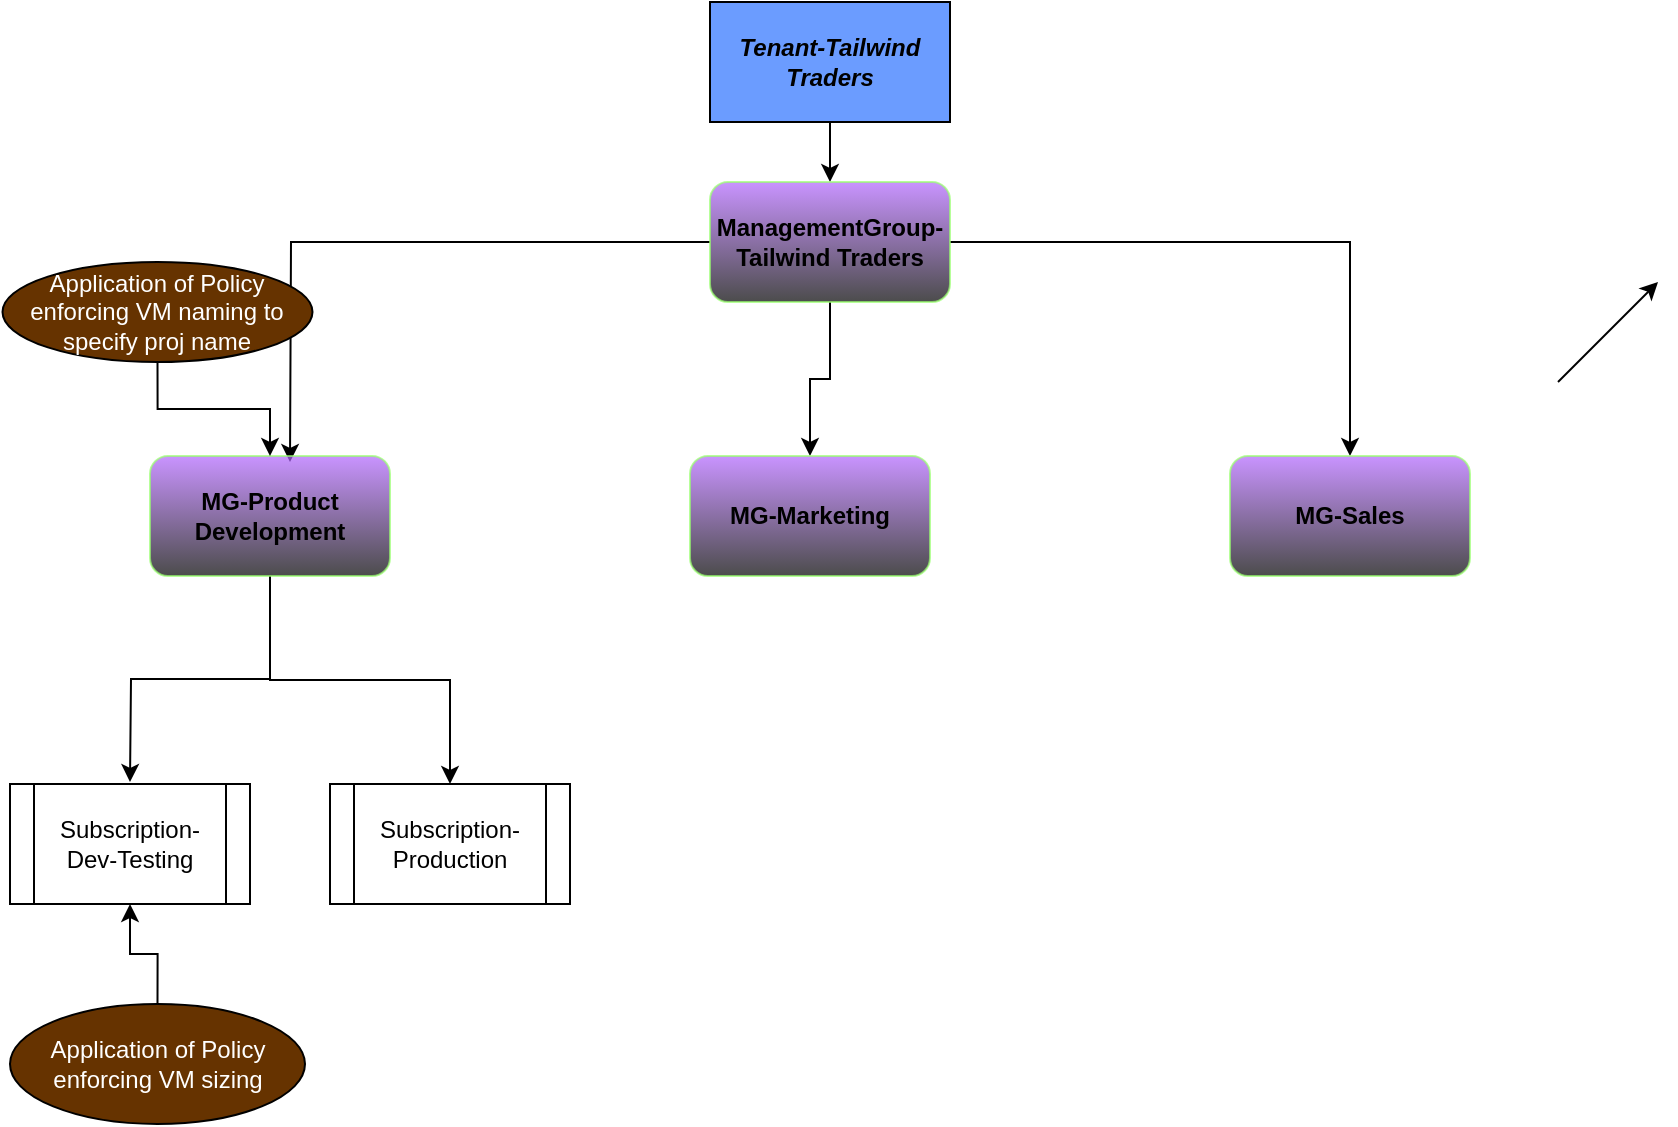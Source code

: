 <mxfile version="21.6.6" type="github">
  <diagram name="Page-1" id="SgKMpphEfs1q-WgxNBbC">
    <mxGraphModel dx="1002" dy="573" grid="1" gridSize="10" guides="1" tooltips="1" connect="1" arrows="1" fold="1" page="1" pageScale="1" pageWidth="850" pageHeight="1100" math="0" shadow="0">
      <root>
        <mxCell id="0" />
        <mxCell id="1" parent="0" />
        <mxCell id="hl2dnluvHD5HHpCaYDxJ-23" style="edgeStyle=orthogonalEdgeStyle;rounded=0;orthogonalLoop=1;jettySize=auto;html=1;exitX=0.5;exitY=1;exitDx=0;exitDy=0;entryX=0.5;entryY=0;entryDx=0;entryDy=0;" parent="1" source="hl2dnluvHD5HHpCaYDxJ-1" target="hl2dnluvHD5HHpCaYDxJ-2" edge="1">
          <mxGeometry relative="1" as="geometry" />
        </mxCell>
        <mxCell id="hl2dnluvHD5HHpCaYDxJ-1" value="Tenant-Tailwind Traders&lt;br&gt;" style="rounded=0;whiteSpace=wrap;html=1;fontStyle=3;fillColor=#6B9CFF;" parent="1" vertex="1">
          <mxGeometry x="360" y="40" width="120" height="60" as="geometry" />
        </mxCell>
        <mxCell id="hl2dnluvHD5HHpCaYDxJ-16" style="edgeStyle=orthogonalEdgeStyle;rounded=0;orthogonalLoop=1;jettySize=auto;html=1;exitX=0.5;exitY=1;exitDx=0;exitDy=0;" parent="1" source="hl2dnluvHD5HHpCaYDxJ-2" target="hl2dnluvHD5HHpCaYDxJ-4" edge="1">
          <mxGeometry relative="1" as="geometry" />
        </mxCell>
        <mxCell id="hl2dnluvHD5HHpCaYDxJ-18" style="edgeStyle=orthogonalEdgeStyle;rounded=0;orthogonalLoop=1;jettySize=auto;html=1;exitX=0;exitY=0.5;exitDx=0;exitDy=0;" parent="1" source="hl2dnluvHD5HHpCaYDxJ-2" edge="1">
          <mxGeometry relative="1" as="geometry">
            <mxPoint x="150" y="270" as="targetPoint" />
          </mxGeometry>
        </mxCell>
        <mxCell id="hl2dnluvHD5HHpCaYDxJ-20" style="edgeStyle=orthogonalEdgeStyle;rounded=0;orthogonalLoop=1;jettySize=auto;html=1;exitX=1;exitY=0.5;exitDx=0;exitDy=0;entryX=0.5;entryY=0;entryDx=0;entryDy=0;" parent="1" source="hl2dnluvHD5HHpCaYDxJ-2" target="hl2dnluvHD5HHpCaYDxJ-5" edge="1">
          <mxGeometry relative="1" as="geometry" />
        </mxCell>
        <mxCell id="hl2dnluvHD5HHpCaYDxJ-2" value="ManagementGroup-Tailwind Traders" style="rounded=1;whiteSpace=wrap;html=1;strokeColor=#99FF6E;fillStyle=dashed;fillColor=#B266FF;opacity=70;fontStyle=1;fontSize=12;gradientColor=default;" parent="1" vertex="1">
          <mxGeometry x="360" y="130" width="120" height="60" as="geometry" />
        </mxCell>
        <mxCell id="BvwbJ69Do7O_tulf3lWf-2" style="edgeStyle=orthogonalEdgeStyle;rounded=0;orthogonalLoop=1;jettySize=auto;html=1;exitX=0.5;exitY=1;exitDx=0;exitDy=0;" edge="1" parent="1" source="hl2dnluvHD5HHpCaYDxJ-3">
          <mxGeometry relative="1" as="geometry">
            <mxPoint x="70" y="430" as="targetPoint" />
          </mxGeometry>
        </mxCell>
        <mxCell id="BvwbJ69Do7O_tulf3lWf-4" style="edgeStyle=orthogonalEdgeStyle;rounded=0;orthogonalLoop=1;jettySize=auto;html=1;exitX=0.5;exitY=1;exitDx=0;exitDy=0;entryX=0.5;entryY=0;entryDx=0;entryDy=0;" edge="1" parent="1" source="hl2dnluvHD5HHpCaYDxJ-3" target="hl2dnluvHD5HHpCaYDxJ-7">
          <mxGeometry relative="1" as="geometry" />
        </mxCell>
        <mxCell id="hl2dnluvHD5HHpCaYDxJ-3" value="MG-Product Development" style="rounded=1;whiteSpace=wrap;html=1;strokeColor=#99FF6E;fillStyle=dashed;fillColor=#B266FF;opacity=70;fontStyle=1;fontSize=12;gradientColor=default;" parent="1" vertex="1">
          <mxGeometry x="80" y="267" width="120" height="60" as="geometry" />
        </mxCell>
        <mxCell id="hl2dnluvHD5HHpCaYDxJ-4" value="MG-Marketing" style="rounded=1;whiteSpace=wrap;html=1;strokeColor=#99FF6E;fillStyle=dashed;fillColor=#B266FF;opacity=70;fontStyle=1;fontSize=12;gradientColor=default;" parent="1" vertex="1">
          <mxGeometry x="350" y="267" width="120" height="60" as="geometry" />
        </mxCell>
        <mxCell id="hl2dnluvHD5HHpCaYDxJ-5" value="MG-Sales" style="rounded=1;whiteSpace=wrap;html=1;strokeColor=#99FF6E;fillStyle=dashed;fillColor=#B266FF;opacity=70;fontStyle=1;fontSize=12;gradientColor=default;" parent="1" vertex="1">
          <mxGeometry x="620" y="267" width="120" height="60" as="geometry" />
        </mxCell>
        <mxCell id="hl2dnluvHD5HHpCaYDxJ-6" value="Subscription-Dev-Testing" style="shape=process;whiteSpace=wrap;html=1;backgroundOutline=1;" parent="1" vertex="1">
          <mxGeometry x="10" y="431" width="120" height="60" as="geometry" />
        </mxCell>
        <mxCell id="hl2dnluvHD5HHpCaYDxJ-7" value="Subscription-Production" style="shape=process;whiteSpace=wrap;html=1;backgroundOutline=1;" parent="1" vertex="1">
          <mxGeometry x="170" y="431" width="120" height="60" as="geometry" />
        </mxCell>
        <mxCell id="hl2dnluvHD5HHpCaYDxJ-14" style="edgeStyle=orthogonalEdgeStyle;rounded=0;orthogonalLoop=1;jettySize=auto;html=1;exitX=0.5;exitY=0;exitDx=0;exitDy=0;" parent="1" source="hl2dnluvHD5HHpCaYDxJ-9" target="hl2dnluvHD5HHpCaYDxJ-6" edge="1">
          <mxGeometry relative="1" as="geometry" />
        </mxCell>
        <mxCell id="hl2dnluvHD5HHpCaYDxJ-9" value="Application of Policy enforcing VM sizing" style="ellipse;whiteSpace=wrap;html=1;fillColor=#663300;fontColor=#FFFFFF;" parent="1" vertex="1">
          <mxGeometry x="10" y="541" width="147.5" height="60" as="geometry" />
        </mxCell>
        <mxCell id="hl2dnluvHD5HHpCaYDxJ-12" style="edgeStyle=orthogonalEdgeStyle;rounded=0;orthogonalLoop=1;jettySize=auto;html=1;exitX=0.5;exitY=1;exitDx=0;exitDy=0;" parent="1" source="hl2dnluvHD5HHpCaYDxJ-10" target="hl2dnluvHD5HHpCaYDxJ-3" edge="1">
          <mxGeometry relative="1" as="geometry" />
        </mxCell>
        <mxCell id="hl2dnluvHD5HHpCaYDxJ-10" value="Application of Policy enforcing VM naming to specify proj name" style="ellipse;whiteSpace=wrap;html=1;fillColor=#663300;fontColor=#FFFFFF;" parent="1" vertex="1">
          <mxGeometry x="6.25" y="170" width="155" height="50" as="geometry" />
        </mxCell>
        <mxCell id="BvwbJ69Do7O_tulf3lWf-1" value="" style="endArrow=classic;html=1;rounded=0;" edge="1" parent="1">
          <mxGeometry width="50" height="50" relative="1" as="geometry">
            <mxPoint x="784" y="230" as="sourcePoint" />
            <mxPoint x="834" y="180" as="targetPoint" />
          </mxGeometry>
        </mxCell>
      </root>
    </mxGraphModel>
  </diagram>
</mxfile>
